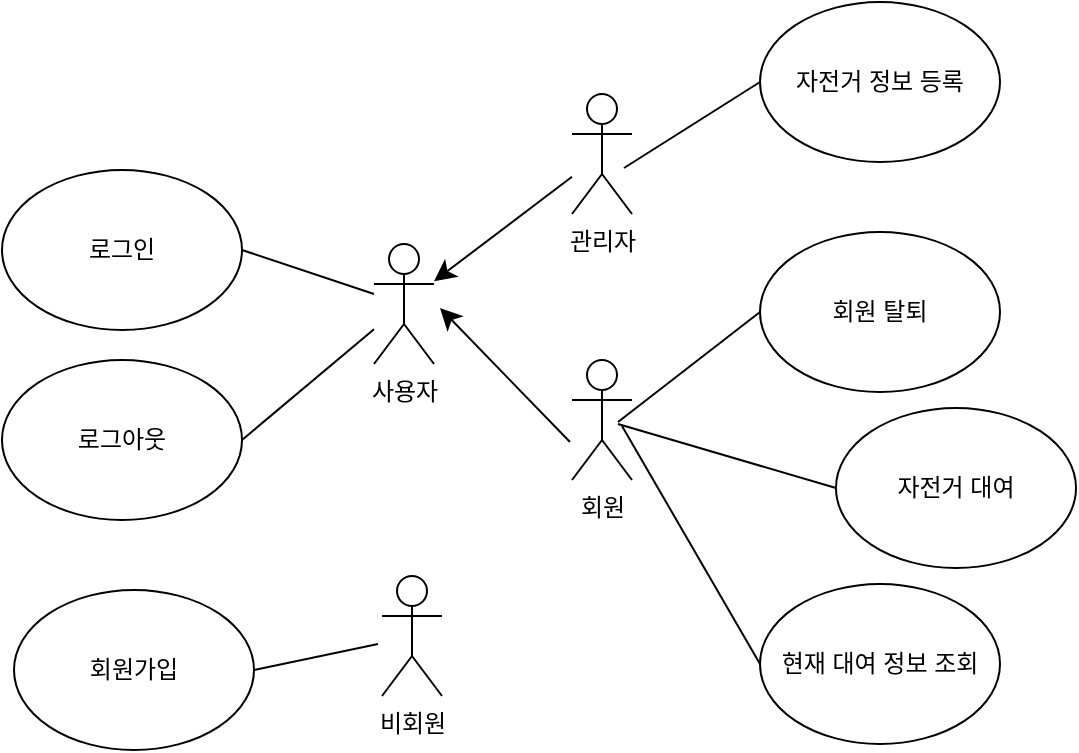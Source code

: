 <mxfile version="27.0.5">
  <diagram name="페이지-1" id="ztJUyA_ev0A8wsrdiSg2">
    <mxGraphModel dx="1681" dy="979" grid="0" gridSize="10" guides="1" tooltips="1" connect="1" arrows="1" fold="1" page="0" pageScale="1" pageWidth="827" pageHeight="1169" math="0" shadow="0">
      <root>
        <mxCell id="0" />
        <mxCell id="1" parent="0" />
        <mxCell id="iPC-y2pTWC_6fDQoEcE1-1" value="사용자" style="shape=umlActor;verticalLabelPosition=bottom;verticalAlign=top;html=1;outlineConnect=0;" vertex="1" parent="1">
          <mxGeometry x="-109" y="87" width="30" height="60" as="geometry" />
        </mxCell>
        <mxCell id="iPC-y2pTWC_6fDQoEcE1-2" value="로그인" style="ellipse;whiteSpace=wrap;html=1;" vertex="1" parent="1">
          <mxGeometry x="-295" y="50" width="120" height="80" as="geometry" />
        </mxCell>
        <mxCell id="iPC-y2pTWC_6fDQoEcE1-3" value="로그아웃" style="ellipse;whiteSpace=wrap;html=1;" vertex="1" parent="1">
          <mxGeometry x="-295" y="145" width="120" height="80" as="geometry" />
        </mxCell>
        <mxCell id="iPC-y2pTWC_6fDQoEcE1-4" value="비회원" style="shape=umlActor;verticalLabelPosition=bottom;verticalAlign=top;html=1;outlineConnect=0;" vertex="1" parent="1">
          <mxGeometry x="-105" y="253" width="30" height="60" as="geometry" />
        </mxCell>
        <mxCell id="iPC-y2pTWC_6fDQoEcE1-5" value="" style="endArrow=none;html=1;rounded=0;fontSize=12;startSize=8;endSize=8;curved=1;exitX=1;exitY=0.5;exitDx=0;exitDy=0;" edge="1" parent="1" source="iPC-y2pTWC_6fDQoEcE1-2" target="iPC-y2pTWC_6fDQoEcE1-1">
          <mxGeometry width="50" height="50" relative="1" as="geometry">
            <mxPoint x="-159" y="81" as="sourcePoint" />
            <mxPoint x="-109" y="31" as="targetPoint" />
          </mxGeometry>
        </mxCell>
        <mxCell id="iPC-y2pTWC_6fDQoEcE1-6" value="" style="endArrow=none;html=1;rounded=0;fontSize=12;startSize=8;endSize=8;curved=1;exitX=1;exitY=0.5;exitDx=0;exitDy=0;" edge="1" parent="1" source="iPC-y2pTWC_6fDQoEcE1-3" target="iPC-y2pTWC_6fDQoEcE1-1">
          <mxGeometry width="50" height="50" relative="1" as="geometry">
            <mxPoint x="-70" y="184" as="sourcePoint" />
            <mxPoint x="-20" y="134" as="targetPoint" />
          </mxGeometry>
        </mxCell>
        <mxCell id="iPC-y2pTWC_6fDQoEcE1-7" value="회원가입" style="ellipse;whiteSpace=wrap;html=1;" vertex="1" parent="1">
          <mxGeometry x="-289" y="260" width="120" height="80" as="geometry" />
        </mxCell>
        <mxCell id="iPC-y2pTWC_6fDQoEcE1-8" value="" style="endArrow=none;html=1;rounded=0;fontSize=12;startSize=8;endSize=8;curved=1;exitX=1;exitY=0.5;exitDx=0;exitDy=0;" edge="1" parent="1" source="iPC-y2pTWC_6fDQoEcE1-7">
          <mxGeometry width="50" height="50" relative="1" as="geometry">
            <mxPoint x="-169" y="297" as="sourcePoint" />
            <mxPoint x="-107" y="287" as="targetPoint" />
          </mxGeometry>
        </mxCell>
        <mxCell id="iPC-y2pTWC_6fDQoEcE1-9" value="회원 탈퇴" style="ellipse;whiteSpace=wrap;html=1;" vertex="1" parent="1">
          <mxGeometry x="84" y="81" width="120" height="80" as="geometry" />
        </mxCell>
        <mxCell id="iPC-y2pTWC_6fDQoEcE1-10" value="관리자" style="shape=umlActor;verticalLabelPosition=bottom;verticalAlign=top;html=1;outlineConnect=0;" vertex="1" parent="1">
          <mxGeometry x="-10" y="12" width="30" height="60" as="geometry" />
        </mxCell>
        <mxCell id="iPC-y2pTWC_6fDQoEcE1-11" value="회원" style="shape=umlActor;verticalLabelPosition=bottom;verticalAlign=top;html=1;outlineConnect=0;" vertex="1" parent="1">
          <mxGeometry x="-10" y="145" width="30" height="60" as="geometry" />
        </mxCell>
        <mxCell id="iPC-y2pTWC_6fDQoEcE1-15" value="" style="endArrow=classic;html=1;rounded=0;fontSize=12;startSize=8;endSize=8;curved=1;" edge="1" parent="1" source="iPC-y2pTWC_6fDQoEcE1-10" target="iPC-y2pTWC_6fDQoEcE1-1">
          <mxGeometry width="50" height="50" relative="1" as="geometry">
            <mxPoint x="234" y="225" as="sourcePoint" />
            <mxPoint x="284" y="175" as="targetPoint" />
          </mxGeometry>
        </mxCell>
        <mxCell id="iPC-y2pTWC_6fDQoEcE1-17" value="" style="endArrow=classic;html=1;rounded=0;fontSize=12;startSize=8;endSize=8;curved=1;" edge="1" parent="1">
          <mxGeometry width="50" height="50" relative="1" as="geometry">
            <mxPoint x="-11" y="186" as="sourcePoint" />
            <mxPoint x="-76" y="119" as="targetPoint" />
          </mxGeometry>
        </mxCell>
        <mxCell id="iPC-y2pTWC_6fDQoEcE1-19" value="자전거 정보 등록" style="ellipse;whiteSpace=wrap;html=1;" vertex="1" parent="1">
          <mxGeometry x="84" y="-34" width="120" height="80" as="geometry" />
        </mxCell>
        <mxCell id="iPC-y2pTWC_6fDQoEcE1-20" value="자전거 대여" style="ellipse;whiteSpace=wrap;html=1;" vertex="1" parent="1">
          <mxGeometry x="122" y="169" width="120" height="80" as="geometry" />
        </mxCell>
        <mxCell id="iPC-y2pTWC_6fDQoEcE1-21" value="현재 대여 정보 조회" style="ellipse;whiteSpace=wrap;html=1;" vertex="1" parent="1">
          <mxGeometry x="84" y="257" width="120" height="80" as="geometry" />
        </mxCell>
        <mxCell id="iPC-y2pTWC_6fDQoEcE1-22" value="" style="endArrow=none;html=1;rounded=0;fontSize=12;startSize=8;endSize=8;curved=1;entryX=0;entryY=0.5;entryDx=0;entryDy=0;" edge="1" parent="1" target="iPC-y2pTWC_6fDQoEcE1-19">
          <mxGeometry width="50" height="50" relative="1" as="geometry">
            <mxPoint x="16" y="49" as="sourcePoint" />
            <mxPoint x="84" y="17" as="targetPoint" />
          </mxGeometry>
        </mxCell>
        <mxCell id="iPC-y2pTWC_6fDQoEcE1-23" value="" style="endArrow=none;html=1;rounded=0;fontSize=12;startSize=8;endSize=8;curved=1;entryX=0;entryY=0.5;entryDx=0;entryDy=0;" edge="1" parent="1" target="iPC-y2pTWC_6fDQoEcE1-9">
          <mxGeometry width="50" height="50" relative="1" as="geometry">
            <mxPoint x="13" y="176" as="sourcePoint" />
            <mxPoint x="84" y="167" as="targetPoint" />
          </mxGeometry>
        </mxCell>
        <mxCell id="iPC-y2pTWC_6fDQoEcE1-24" value="" style="endArrow=none;html=1;rounded=0;fontSize=12;startSize=8;endSize=8;curved=1;entryX=0;entryY=0.5;entryDx=0;entryDy=0;" edge="1" parent="1" target="iPC-y2pTWC_6fDQoEcE1-20">
          <mxGeometry width="50" height="50" relative="1" as="geometry">
            <mxPoint x="13" y="177" as="sourcePoint" />
            <mxPoint x="284" y="175" as="targetPoint" />
          </mxGeometry>
        </mxCell>
        <mxCell id="iPC-y2pTWC_6fDQoEcE1-25" value="" style="endArrow=none;html=1;rounded=0;fontSize=12;startSize=8;endSize=8;curved=1;entryX=0;entryY=0.5;entryDx=0;entryDy=0;" edge="1" parent="1" target="iPC-y2pTWC_6fDQoEcE1-21">
          <mxGeometry width="50" height="50" relative="1" as="geometry">
            <mxPoint x="15" y="178" as="sourcePoint" />
            <mxPoint x="48" y="289" as="targetPoint" />
          </mxGeometry>
        </mxCell>
      </root>
    </mxGraphModel>
  </diagram>
</mxfile>
